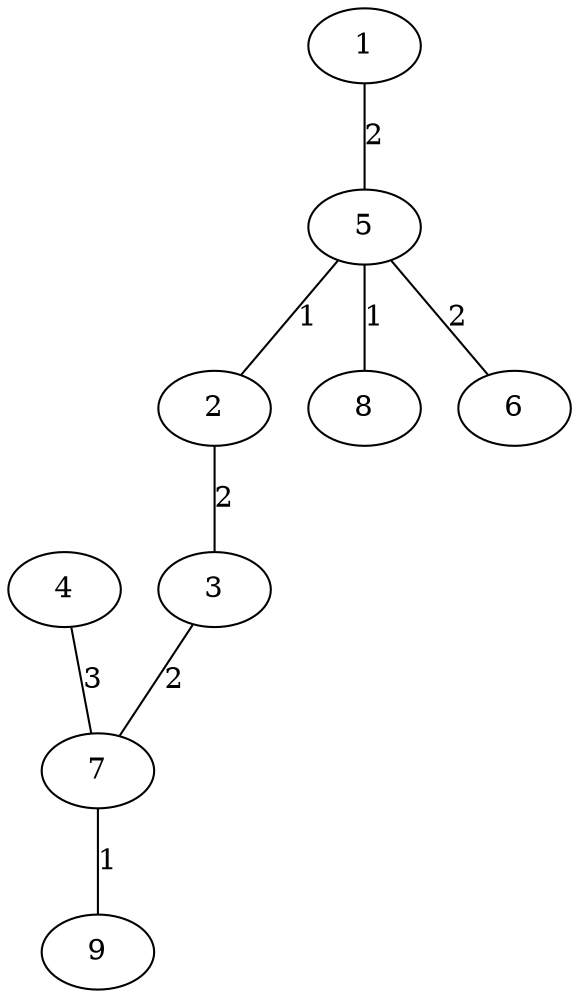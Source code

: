 graph G {
5 -- 2 [label="1"];
5 -- 8 [label="1"];
7 -- 9 [label="1"];
1 -- 5 [label="2"];
2 -- 3 [label="2"];
3 -- 7 [label="2"];
5 -- 6 [label="2"];
4 -- 7 [label="3"];
}
